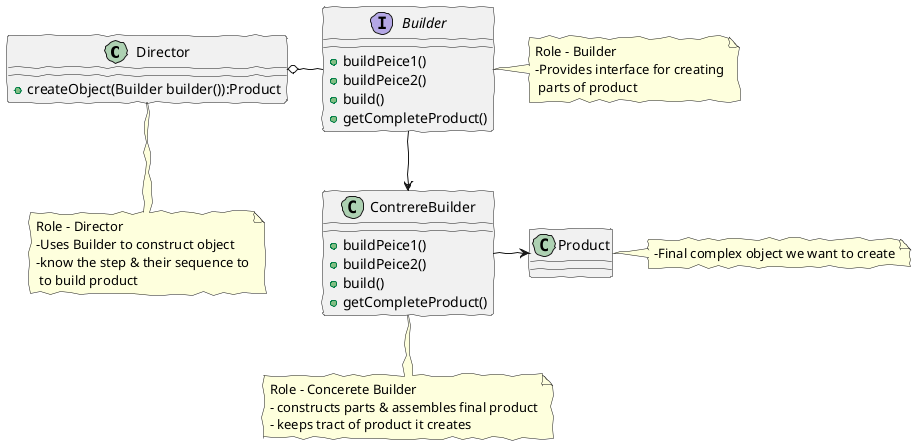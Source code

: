 @startuml
'https://plantuml.com/class-diagram
skinparam handwritten true
class Director{
+createObject(Builder builder()):Product
}
note bottom of Director
Role - Director
-Uses Builder to construct object
-know the step & their sequence to
 to build product
end note

interface Builder{
    +buildPeice1()
    +buildPeice2()
    +build()
    +getCompleteProduct()
    }
note right of Builder
Role - Builder
-Provides interface for creating
 parts of product
end note

class ContrereBuilder{
    +buildPeice1()
    +buildPeice2()
    +build()
    +getCompleteProduct()
    }
note bottom of ContrereBuilder
Role - Concerete Builder
- constructs parts & assembles final product
- keeps tract of product it creates
end note

class Product{}
note right of Product
-Final complex object we want to create
end note

Director o- Builder
ContrereBuilder <-u- Builder
ContrereBuilder -> Product


@enduml




